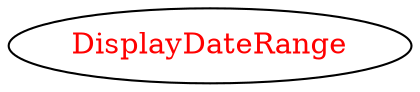 digraph dependencyGraph {
 concentrate=true;
 ranksep="2.0";
 rankdir="LR"; 
 splines="ortho";
"DisplayDateRange" [fontcolor="red"];
}